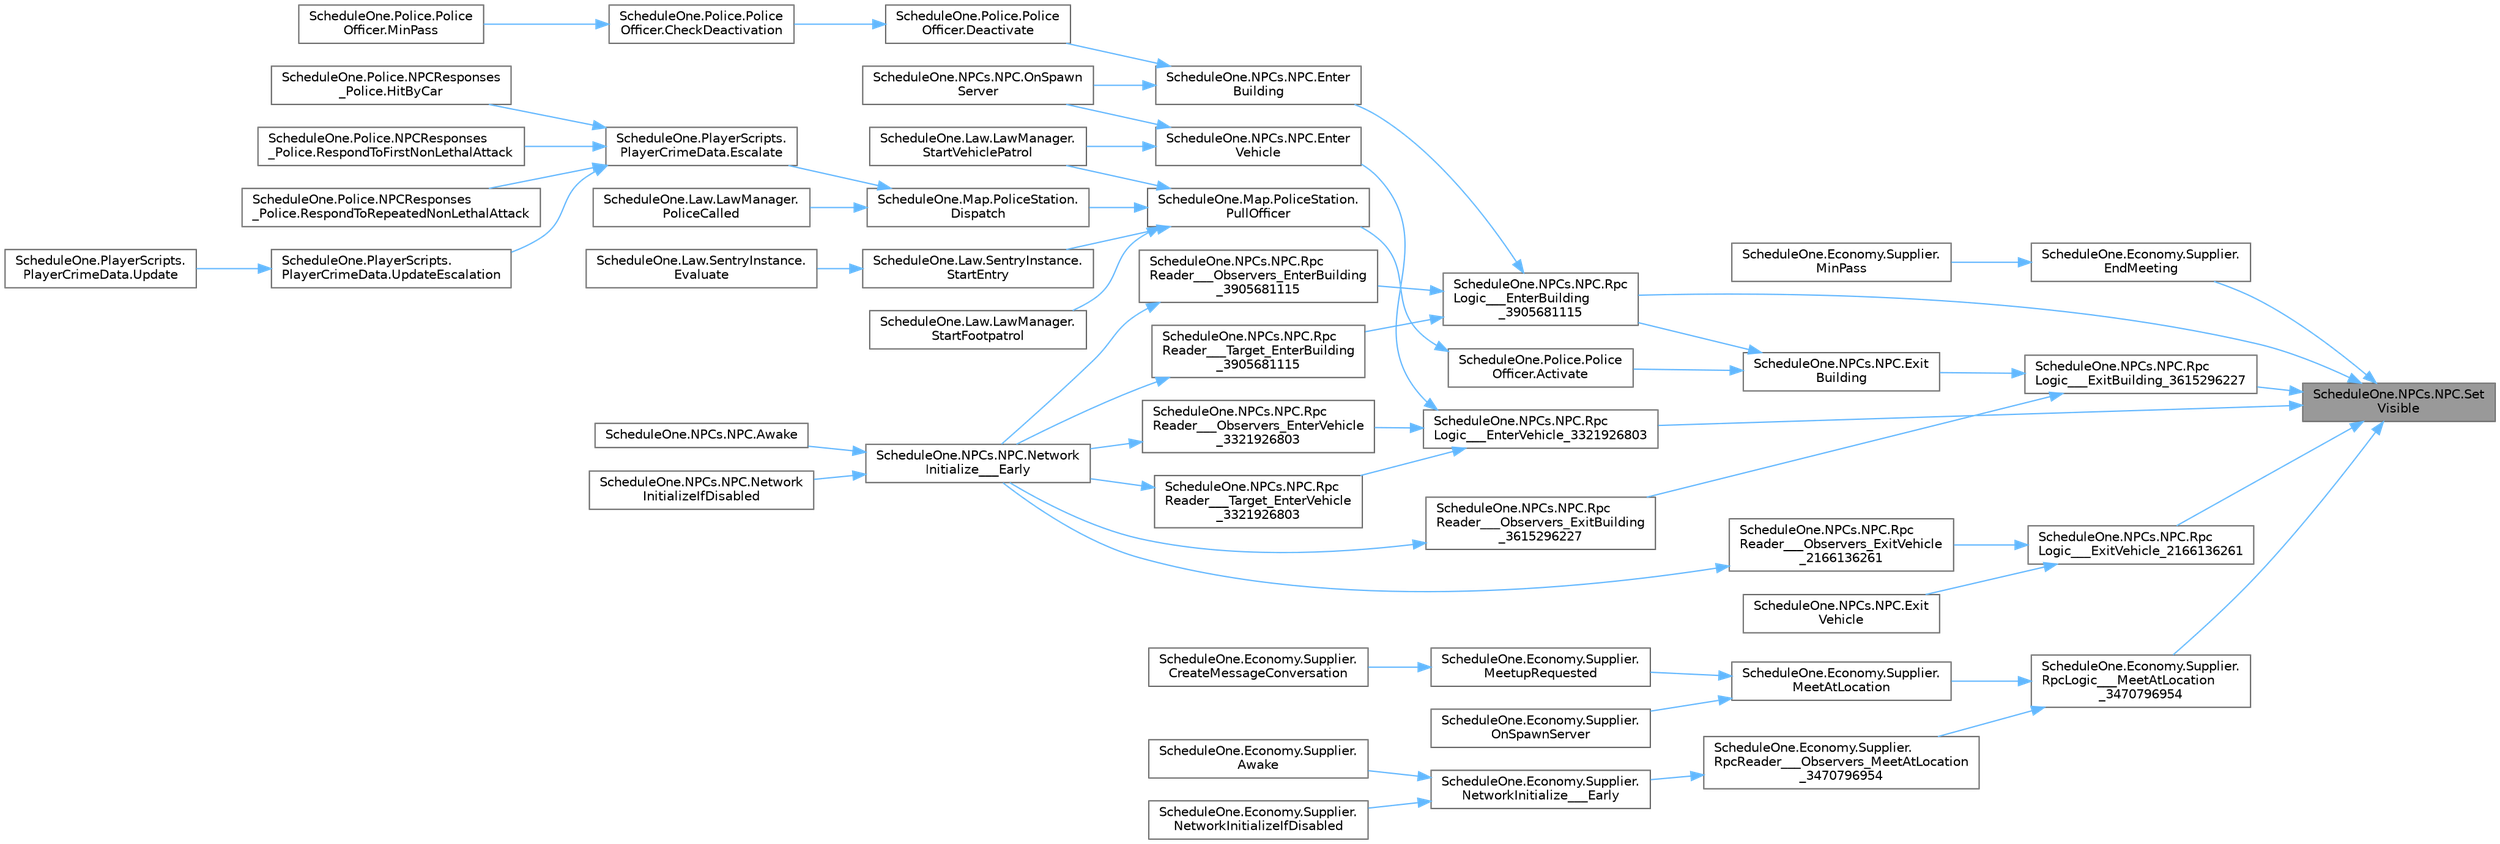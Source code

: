 digraph "ScheduleOne.NPCs.NPC.SetVisible"
{
 // LATEX_PDF_SIZE
  bgcolor="transparent";
  edge [fontname=Helvetica,fontsize=10,labelfontname=Helvetica,labelfontsize=10];
  node [fontname=Helvetica,fontsize=10,shape=box,height=0.2,width=0.4];
  rankdir="RL";
  Node1 [id="Node000001",label="ScheduleOne.NPCs.NPC.Set\lVisible",height=0.2,width=0.4,color="gray40", fillcolor="grey60", style="filled", fontcolor="black",tooltip=" "];
  Node1 -> Node2 [id="edge1_Node000001_Node000002",dir="back",color="steelblue1",style="solid",tooltip=" "];
  Node2 [id="Node000002",label="ScheduleOne.Economy.Supplier.\lEndMeeting",height=0.2,width=0.4,color="grey40", fillcolor="white", style="filled",URL="$class_schedule_one_1_1_economy_1_1_supplier.html#a813fd1500618655f9802058fbfa1c384",tooltip=" "];
  Node2 -> Node3 [id="edge2_Node000002_Node000003",dir="back",color="steelblue1",style="solid",tooltip=" "];
  Node3 [id="Node000003",label="ScheduleOne.Economy.Supplier.\lMinPass",height=0.2,width=0.4,color="grey40", fillcolor="white", style="filled",URL="$class_schedule_one_1_1_economy_1_1_supplier.html#a90a082f1e7334a4b9061079d0ea12ddb",tooltip=" "];
  Node1 -> Node4 [id="edge3_Node000001_Node000004",dir="back",color="steelblue1",style="solid",tooltip=" "];
  Node4 [id="Node000004",label="ScheduleOne.NPCs.NPC.Rpc\lLogic___EnterBuilding\l_3905681115",height=0.2,width=0.4,color="grey40", fillcolor="white", style="filled",URL="$class_schedule_one_1_1_n_p_cs_1_1_n_p_c.html#aee20be49794e432f9c45246935334e51",tooltip=" "];
  Node4 -> Node5 [id="edge4_Node000004_Node000005",dir="back",color="steelblue1",style="solid",tooltip=" "];
  Node5 [id="Node000005",label="ScheduleOne.NPCs.NPC.Enter\lBuilding",height=0.2,width=0.4,color="grey40", fillcolor="white", style="filled",URL="$class_schedule_one_1_1_n_p_cs_1_1_n_p_c.html#a0b3b2d464a0fb7e4d080ebdc2f6988c4",tooltip=" "];
  Node5 -> Node6 [id="edge5_Node000005_Node000006",dir="back",color="steelblue1",style="solid",tooltip=" "];
  Node6 [id="Node000006",label="ScheduleOne.Police.Police\lOfficer.Deactivate",height=0.2,width=0.4,color="grey40", fillcolor="white", style="filled",URL="$class_schedule_one_1_1_police_1_1_police_officer.html#abb4046cab3286360795d3868a314fdcf",tooltip="Deactivates this instance."];
  Node6 -> Node7 [id="edge6_Node000006_Node000007",dir="back",color="steelblue1",style="solid",tooltip=" "];
  Node7 [id="Node000007",label="ScheduleOne.Police.Police\lOfficer.CheckDeactivation",height=0.2,width=0.4,color="grey40", fillcolor="white", style="filled",URL="$class_schedule_one_1_1_police_1_1_police_officer.html#aa8a0e5b67aef6af12f8be8e6a5870554",tooltip="Checks the deactivation."];
  Node7 -> Node8 [id="edge7_Node000007_Node000008",dir="back",color="steelblue1",style="solid",tooltip=" "];
  Node8 [id="Node000008",label="ScheduleOne.Police.Police\lOfficer.MinPass",height=0.2,width=0.4,color="grey40", fillcolor="white", style="filled",URL="$class_schedule_one_1_1_police_1_1_police_officer.html#af914c0ac1f9c87653037f3aa247010f2",tooltip="Minimums the pass."];
  Node5 -> Node9 [id="edge8_Node000005_Node000009",dir="back",color="steelblue1",style="solid",tooltip=" "];
  Node9 [id="Node000009",label="ScheduleOne.NPCs.NPC.OnSpawn\lServer",height=0.2,width=0.4,color="grey40", fillcolor="white", style="filled",URL="$class_schedule_one_1_1_n_p_cs_1_1_n_p_c.html#ad7a8203823cd839f315f596fc77f262e",tooltip=" "];
  Node4 -> Node10 [id="edge9_Node000004_Node000010",dir="back",color="steelblue1",style="solid",tooltip=" "];
  Node10 [id="Node000010",label="ScheduleOne.NPCs.NPC.Rpc\lReader___Observers_EnterBuilding\l_3905681115",height=0.2,width=0.4,color="grey40", fillcolor="white", style="filled",URL="$class_schedule_one_1_1_n_p_cs_1_1_n_p_c.html#a2d604072369391f835d3d7c68b4404e8",tooltip=" "];
  Node10 -> Node11 [id="edge10_Node000010_Node000011",dir="back",color="steelblue1",style="solid",tooltip=" "];
  Node11 [id="Node000011",label="ScheduleOne.NPCs.NPC.Network\lInitialize___Early",height=0.2,width=0.4,color="grey40", fillcolor="white", style="filled",URL="$class_schedule_one_1_1_n_p_cs_1_1_n_p_c.html#a9dfbfe53b04b55412916f5f406ea5079",tooltip=" "];
  Node11 -> Node12 [id="edge11_Node000011_Node000012",dir="back",color="steelblue1",style="solid",tooltip=" "];
  Node12 [id="Node000012",label="ScheduleOne.NPCs.NPC.Awake",height=0.2,width=0.4,color="grey40", fillcolor="white", style="filled",URL="$class_schedule_one_1_1_n_p_cs_1_1_n_p_c.html#af98eb84d90d7bc306e2beffece6d8f2b",tooltip=" "];
  Node11 -> Node13 [id="edge12_Node000011_Node000013",dir="back",color="steelblue1",style="solid",tooltip=" "];
  Node13 [id="Node000013",label="ScheduleOne.NPCs.NPC.Network\lInitializeIfDisabled",height=0.2,width=0.4,color="grey40", fillcolor="white", style="filled",URL="$class_schedule_one_1_1_n_p_cs_1_1_n_p_c.html#a32aeec44cdd3e285cbb985cb7e82a700",tooltip=" "];
  Node4 -> Node14 [id="edge13_Node000004_Node000014",dir="back",color="steelblue1",style="solid",tooltip=" "];
  Node14 [id="Node000014",label="ScheduleOne.NPCs.NPC.Rpc\lReader___Target_EnterBuilding\l_3905681115",height=0.2,width=0.4,color="grey40", fillcolor="white", style="filled",URL="$class_schedule_one_1_1_n_p_cs_1_1_n_p_c.html#a0ca595f45b29a5bbfb65cf31969adf32",tooltip=" "];
  Node14 -> Node11 [id="edge14_Node000014_Node000011",dir="back",color="steelblue1",style="solid",tooltip=" "];
  Node1 -> Node15 [id="edge15_Node000001_Node000015",dir="back",color="steelblue1",style="solid",tooltip=" "];
  Node15 [id="Node000015",label="ScheduleOne.NPCs.NPC.Rpc\lLogic___EnterVehicle_3321926803",height=0.2,width=0.4,color="grey40", fillcolor="white", style="filled",URL="$class_schedule_one_1_1_n_p_cs_1_1_n_p_c.html#ae6263ea921d680e9e55b5fd229e55916",tooltip=" "];
  Node15 -> Node16 [id="edge16_Node000015_Node000016",dir="back",color="steelblue1",style="solid",tooltip=" "];
  Node16 [id="Node000016",label="ScheduleOne.NPCs.NPC.Enter\lVehicle",height=0.2,width=0.4,color="grey40", fillcolor="white", style="filled",URL="$class_schedule_one_1_1_n_p_cs_1_1_n_p_c.html#a817ac8b4ae152431c93d34d289ea89f8",tooltip=" "];
  Node16 -> Node9 [id="edge17_Node000016_Node000009",dir="back",color="steelblue1",style="solid",tooltip=" "];
  Node16 -> Node17 [id="edge18_Node000016_Node000017",dir="back",color="steelblue1",style="solid",tooltip=" "];
  Node17 [id="Node000017",label="ScheduleOne.Law.LawManager.\lStartVehiclePatrol",height=0.2,width=0.4,color="grey40", fillcolor="white", style="filled",URL="$class_schedule_one_1_1_law_1_1_law_manager.html#a52afc9930d44e42b3bc7b53e928adfb8",tooltip=" "];
  Node15 -> Node18 [id="edge19_Node000015_Node000018",dir="back",color="steelblue1",style="solid",tooltip=" "];
  Node18 [id="Node000018",label="ScheduleOne.NPCs.NPC.Rpc\lReader___Observers_EnterVehicle\l_3321926803",height=0.2,width=0.4,color="grey40", fillcolor="white", style="filled",URL="$class_schedule_one_1_1_n_p_cs_1_1_n_p_c.html#a14be8b4dc461f848e82959a7cc17a2e9",tooltip=" "];
  Node18 -> Node11 [id="edge20_Node000018_Node000011",dir="back",color="steelblue1",style="solid",tooltip=" "];
  Node15 -> Node19 [id="edge21_Node000015_Node000019",dir="back",color="steelblue1",style="solid",tooltip=" "];
  Node19 [id="Node000019",label="ScheduleOne.NPCs.NPC.Rpc\lReader___Target_EnterVehicle\l_3321926803",height=0.2,width=0.4,color="grey40", fillcolor="white", style="filled",URL="$class_schedule_one_1_1_n_p_cs_1_1_n_p_c.html#a52a5c6565bb7eb23a7a50fb4f52636c9",tooltip=" "];
  Node19 -> Node11 [id="edge22_Node000019_Node000011",dir="back",color="steelblue1",style="solid",tooltip=" "];
  Node1 -> Node20 [id="edge23_Node000001_Node000020",dir="back",color="steelblue1",style="solid",tooltip=" "];
  Node20 [id="Node000020",label="ScheduleOne.NPCs.NPC.Rpc\lLogic___ExitBuilding_3615296227",height=0.2,width=0.4,color="grey40", fillcolor="white", style="filled",URL="$class_schedule_one_1_1_n_p_cs_1_1_n_p_c.html#a1714a54d4533a10a84911b5060fafce1",tooltip=" "];
  Node20 -> Node21 [id="edge24_Node000020_Node000021",dir="back",color="steelblue1",style="solid",tooltip=" "];
  Node21 [id="Node000021",label="ScheduleOne.NPCs.NPC.Exit\lBuilding",height=0.2,width=0.4,color="grey40", fillcolor="white", style="filled",URL="$class_schedule_one_1_1_n_p_cs_1_1_n_p_c.html#ad516c5ad55ebd09aaab0c26a23a89b16",tooltip=" "];
  Node21 -> Node22 [id="edge25_Node000021_Node000022",dir="back",color="steelblue1",style="solid",tooltip=" "];
  Node22 [id="Node000022",label="ScheduleOne.Police.Police\lOfficer.Activate",height=0.2,width=0.4,color="grey40", fillcolor="white", style="filled",URL="$class_schedule_one_1_1_police_1_1_police_officer.html#ab00f82436e4b7e15c063f24a3cfbc870",tooltip="Activates this instance."];
  Node22 -> Node23 [id="edge26_Node000022_Node000023",dir="back",color="steelblue1",style="solid",tooltip=" "];
  Node23 [id="Node000023",label="ScheduleOne.Map.PoliceStation.\lPullOfficer",height=0.2,width=0.4,color="grey40", fillcolor="white", style="filled",URL="$class_schedule_one_1_1_map_1_1_police_station.html#a958df76da4a416c3436259a32cb6787f",tooltip=" "];
  Node23 -> Node24 [id="edge27_Node000023_Node000024",dir="back",color="steelblue1",style="solid",tooltip=" "];
  Node24 [id="Node000024",label="ScheduleOne.Map.PoliceStation.\lDispatch",height=0.2,width=0.4,color="grey40", fillcolor="white", style="filled",URL="$class_schedule_one_1_1_map_1_1_police_station.html#a38f27f82223d3c0806a23087a39c887d",tooltip=" "];
  Node24 -> Node25 [id="edge28_Node000024_Node000025",dir="back",color="steelblue1",style="solid",tooltip=" "];
  Node25 [id="Node000025",label="ScheduleOne.PlayerScripts.\lPlayerCrimeData.Escalate",height=0.2,width=0.4,color="grey40", fillcolor="white", style="filled",URL="$class_schedule_one_1_1_player_scripts_1_1_player_crime_data.html#acfeef511c42d8c0a2e9e8d077c4abc71",tooltip=" "];
  Node25 -> Node26 [id="edge29_Node000025_Node000026",dir="back",color="steelblue1",style="solid",tooltip=" "];
  Node26 [id="Node000026",label="ScheduleOne.Police.NPCResponses\l_Police.HitByCar",height=0.2,width=0.4,color="grey40", fillcolor="white", style="filled",URL="$class_schedule_one_1_1_police_1_1_n_p_c_responses___police.html#aad33bf51f0d4ed3ff40b7a005899dca0",tooltip=" "];
  Node25 -> Node27 [id="edge30_Node000025_Node000027",dir="back",color="steelblue1",style="solid",tooltip=" "];
  Node27 [id="Node000027",label="ScheduleOne.Police.NPCResponses\l_Police.RespondToFirstNonLethalAttack",height=0.2,width=0.4,color="grey40", fillcolor="white", style="filled",URL="$class_schedule_one_1_1_police_1_1_n_p_c_responses___police.html#a0d75d0f476215f838d2838e43ee4a30a",tooltip=" "];
  Node25 -> Node28 [id="edge31_Node000025_Node000028",dir="back",color="steelblue1",style="solid",tooltip=" "];
  Node28 [id="Node000028",label="ScheduleOne.Police.NPCResponses\l_Police.RespondToRepeatedNonLethalAttack",height=0.2,width=0.4,color="grey40", fillcolor="white", style="filled",URL="$class_schedule_one_1_1_police_1_1_n_p_c_responses___police.html#a75c658398d6e11b7222ac519ae0ec0dd",tooltip=" "];
  Node25 -> Node29 [id="edge32_Node000025_Node000029",dir="back",color="steelblue1",style="solid",tooltip=" "];
  Node29 [id="Node000029",label="ScheduleOne.PlayerScripts.\lPlayerCrimeData.UpdateEscalation",height=0.2,width=0.4,color="grey40", fillcolor="white", style="filled",URL="$class_schedule_one_1_1_player_scripts_1_1_player_crime_data.html#a1d5aad68f0e38d0e666129618573a3f3",tooltip=" "];
  Node29 -> Node30 [id="edge33_Node000029_Node000030",dir="back",color="steelblue1",style="solid",tooltip=" "];
  Node30 [id="Node000030",label="ScheduleOne.PlayerScripts.\lPlayerCrimeData.Update",height=0.2,width=0.4,color="grey40", fillcolor="white", style="filled",URL="$class_schedule_one_1_1_player_scripts_1_1_player_crime_data.html#a04b3e6347499d7bc99308c3a0925c97b",tooltip=" "];
  Node24 -> Node31 [id="edge34_Node000024_Node000031",dir="back",color="steelblue1",style="solid",tooltip=" "];
  Node31 [id="Node000031",label="ScheduleOne.Law.LawManager.\lPoliceCalled",height=0.2,width=0.4,color="grey40", fillcolor="white", style="filled",URL="$class_schedule_one_1_1_law_1_1_law_manager.html#a7c331b7e82c0e0e4b5ed37d820fd1322",tooltip=" "];
  Node23 -> Node32 [id="edge35_Node000023_Node000032",dir="back",color="steelblue1",style="solid",tooltip=" "];
  Node32 [id="Node000032",label="ScheduleOne.Law.SentryInstance.\lStartEntry",height=0.2,width=0.4,color="grey40", fillcolor="white", style="filled",URL="$class_schedule_one_1_1_law_1_1_sentry_instance.html#ac6b9ac877bd743bb7799c23c38d5285b",tooltip=" "];
  Node32 -> Node33 [id="edge36_Node000032_Node000033",dir="back",color="steelblue1",style="solid",tooltip=" "];
  Node33 [id="Node000033",label="ScheduleOne.Law.SentryInstance.\lEvaluate",height=0.2,width=0.4,color="grey40", fillcolor="white", style="filled",URL="$class_schedule_one_1_1_law_1_1_sentry_instance.html#a55bbbbec96b677b459ede77b19b8fac1",tooltip=" "];
  Node23 -> Node34 [id="edge37_Node000023_Node000034",dir="back",color="steelblue1",style="solid",tooltip=" "];
  Node34 [id="Node000034",label="ScheduleOne.Law.LawManager.\lStartFootpatrol",height=0.2,width=0.4,color="grey40", fillcolor="white", style="filled",URL="$class_schedule_one_1_1_law_1_1_law_manager.html#aaf634957bfc4165f2580d621cb2dfd95",tooltip=" "];
  Node23 -> Node17 [id="edge38_Node000023_Node000017",dir="back",color="steelblue1",style="solid",tooltip=" "];
  Node21 -> Node4 [id="edge39_Node000021_Node000004",dir="back",color="steelblue1",style="solid",tooltip=" "];
  Node20 -> Node35 [id="edge40_Node000020_Node000035",dir="back",color="steelblue1",style="solid",tooltip=" "];
  Node35 [id="Node000035",label="ScheduleOne.NPCs.NPC.Rpc\lReader___Observers_ExitBuilding\l_3615296227",height=0.2,width=0.4,color="grey40", fillcolor="white", style="filled",URL="$class_schedule_one_1_1_n_p_cs_1_1_n_p_c.html#a700d838b6d635b3fb9b6f05696b59348",tooltip=" "];
  Node35 -> Node11 [id="edge41_Node000035_Node000011",dir="back",color="steelblue1",style="solid",tooltip=" "];
  Node1 -> Node36 [id="edge42_Node000001_Node000036",dir="back",color="steelblue1",style="solid",tooltip=" "];
  Node36 [id="Node000036",label="ScheduleOne.NPCs.NPC.Rpc\lLogic___ExitVehicle_2166136261",height=0.2,width=0.4,color="grey40", fillcolor="white", style="filled",URL="$class_schedule_one_1_1_n_p_cs_1_1_n_p_c.html#a0c18cf0999dd9d0f709d0a4c470b516f",tooltip=" "];
  Node36 -> Node37 [id="edge43_Node000036_Node000037",dir="back",color="steelblue1",style="solid",tooltip=" "];
  Node37 [id="Node000037",label="ScheduleOne.NPCs.NPC.Exit\lVehicle",height=0.2,width=0.4,color="grey40", fillcolor="white", style="filled",URL="$class_schedule_one_1_1_n_p_cs_1_1_n_p_c.html#a27b7f5ad72cb9281c62ba289c1931339",tooltip=" "];
  Node36 -> Node38 [id="edge44_Node000036_Node000038",dir="back",color="steelblue1",style="solid",tooltip=" "];
  Node38 [id="Node000038",label="ScheduleOne.NPCs.NPC.Rpc\lReader___Observers_ExitVehicle\l_2166136261",height=0.2,width=0.4,color="grey40", fillcolor="white", style="filled",URL="$class_schedule_one_1_1_n_p_cs_1_1_n_p_c.html#ab9286b0c8c6de4928bc4b6c1618f4333",tooltip=" "];
  Node38 -> Node11 [id="edge45_Node000038_Node000011",dir="back",color="steelblue1",style="solid",tooltip=" "];
  Node1 -> Node39 [id="edge46_Node000001_Node000039",dir="back",color="steelblue1",style="solid",tooltip=" "];
  Node39 [id="Node000039",label="ScheduleOne.Economy.Supplier.\lRpcLogic___MeetAtLocation\l_3470796954",height=0.2,width=0.4,color="grey40", fillcolor="white", style="filled",URL="$class_schedule_one_1_1_economy_1_1_supplier.html#a9bbd9e280fa346e58ed23f9315adef95",tooltip=" "];
  Node39 -> Node40 [id="edge47_Node000039_Node000040",dir="back",color="steelblue1",style="solid",tooltip=" "];
  Node40 [id="Node000040",label="ScheduleOne.Economy.Supplier.\lMeetAtLocation",height=0.2,width=0.4,color="grey40", fillcolor="white", style="filled",URL="$class_schedule_one_1_1_economy_1_1_supplier.html#adc890dad7d8a68bbe907b5f3502b61fd",tooltip=" "];
  Node40 -> Node41 [id="edge48_Node000040_Node000041",dir="back",color="steelblue1",style="solid",tooltip=" "];
  Node41 [id="Node000041",label="ScheduleOne.Economy.Supplier.\lMeetupRequested",height=0.2,width=0.4,color="grey40", fillcolor="white", style="filled",URL="$class_schedule_one_1_1_economy_1_1_supplier.html#a11359cec9adaec2d028940b82b2fde85",tooltip=" "];
  Node41 -> Node42 [id="edge49_Node000041_Node000042",dir="back",color="steelblue1",style="solid",tooltip=" "];
  Node42 [id="Node000042",label="ScheduleOne.Economy.Supplier.\lCreateMessageConversation",height=0.2,width=0.4,color="grey40", fillcolor="white", style="filled",URL="$class_schedule_one_1_1_economy_1_1_supplier.html#a541afe13bb1d6eaeab0d63d912d86ca2",tooltip=" "];
  Node40 -> Node43 [id="edge50_Node000040_Node000043",dir="back",color="steelblue1",style="solid",tooltip=" "];
  Node43 [id="Node000043",label="ScheduleOne.Economy.Supplier.\lOnSpawnServer",height=0.2,width=0.4,color="grey40", fillcolor="white", style="filled",URL="$class_schedule_one_1_1_economy_1_1_supplier.html#abd45d157f6b0e0ccfb490a0ed9a5da0e",tooltip=" "];
  Node39 -> Node44 [id="edge51_Node000039_Node000044",dir="back",color="steelblue1",style="solid",tooltip=" "];
  Node44 [id="Node000044",label="ScheduleOne.Economy.Supplier.\lRpcReader___Observers_MeetAtLocation\l_3470796954",height=0.2,width=0.4,color="grey40", fillcolor="white", style="filled",URL="$class_schedule_one_1_1_economy_1_1_supplier.html#a104f3ba86b383c91dd757ced43f516f2",tooltip=" "];
  Node44 -> Node45 [id="edge52_Node000044_Node000045",dir="back",color="steelblue1",style="solid",tooltip=" "];
  Node45 [id="Node000045",label="ScheduleOne.Economy.Supplier.\lNetworkInitialize___Early",height=0.2,width=0.4,color="grey40", fillcolor="white", style="filled",URL="$class_schedule_one_1_1_economy_1_1_supplier.html#ada8708496f859e5aa8f696c9ef6a093a",tooltip=" "];
  Node45 -> Node46 [id="edge53_Node000045_Node000046",dir="back",color="steelblue1",style="solid",tooltip=" "];
  Node46 [id="Node000046",label="ScheduleOne.Economy.Supplier.\lAwake",height=0.2,width=0.4,color="grey40", fillcolor="white", style="filled",URL="$class_schedule_one_1_1_economy_1_1_supplier.html#a41e22b9c300ad2bc1cad3537bc6cb3e5",tooltip=" "];
  Node45 -> Node47 [id="edge54_Node000045_Node000047",dir="back",color="steelblue1",style="solid",tooltip=" "];
  Node47 [id="Node000047",label="ScheduleOne.Economy.Supplier.\lNetworkInitializeIfDisabled",height=0.2,width=0.4,color="grey40", fillcolor="white", style="filled",URL="$class_schedule_one_1_1_economy_1_1_supplier.html#a0aeb1d9c296c03a88f5d9f699171042c",tooltip=" "];
}
